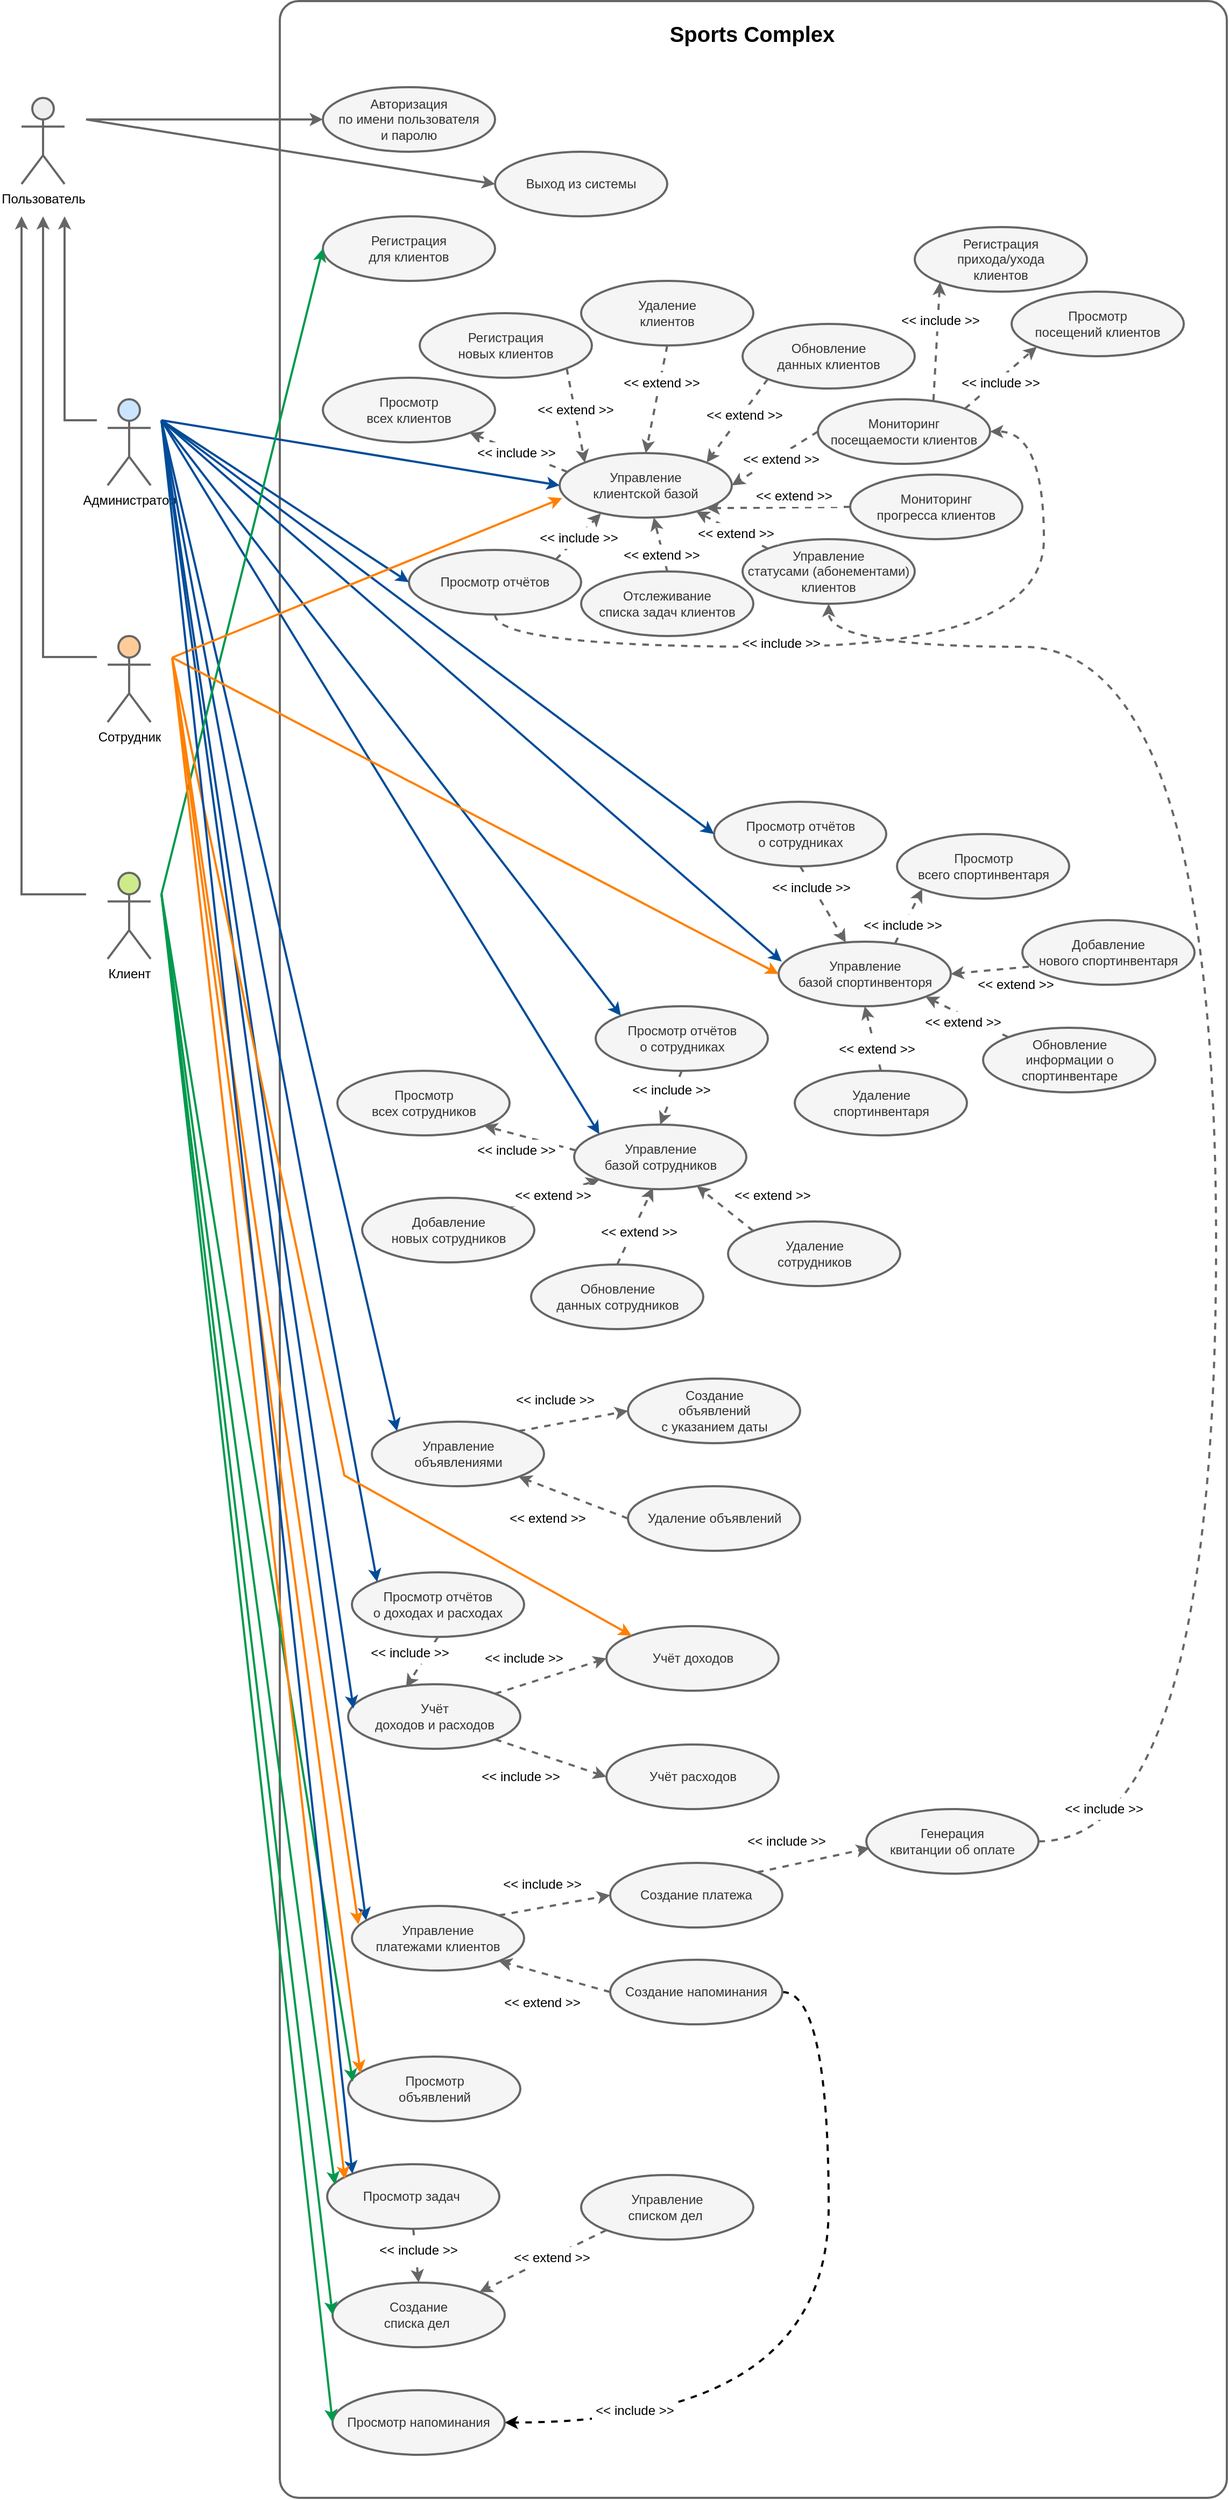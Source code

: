 <mxfile version="24.1.0" type="device">
  <diagram name="Диаграмма вариантов использования" id="TEBMmc_pfY91ro9v1LUS">
    <mxGraphModel dx="2625" dy="1793" grid="1" gridSize="10" guides="1" tooltips="1" connect="1" arrows="1" fold="1" page="1" pageScale="1" pageWidth="1169" pageHeight="827" math="0" shadow="0">
      <root>
        <mxCell id="0" />
        <mxCell id="1" parent="0" />
        <mxCell id="n7i-jbj4p8GVjkXDV4fk-179" value="" style="rounded=1;whiteSpace=wrap;html=1;fillColor=none;arcSize=2;movable=0;resizable=0;rotatable=0;deletable=0;editable=0;locked=1;connectable=0;strokeWidth=2;strokeColor=#666666;" parent="1" vertex="1">
          <mxGeometry x="280" y="40" width="880" height="2320" as="geometry" />
        </mxCell>
        <mxCell id="n7i-jbj4p8GVjkXDV4fk-167" style="rounded=0;orthogonalLoop=1;jettySize=auto;html=1;exitX=0.5;exitY=0;exitDx=0;exitDy=0;entryX=0.458;entryY=0.975;entryDx=0;entryDy=0;entryPerimeter=0;strokeWidth=2;strokeColor=#666666;dashed=1;" parent="1" source="n7i-jbj4p8GVjkXDV4fk-154" target="n7i-jbj4p8GVjkXDV4fk-144" edge="1">
          <mxGeometry relative="1" as="geometry" />
        </mxCell>
        <mxCell id="n7i-jbj4p8GVjkXDV4fk-158" value="&amp;lt;&amp;lt;&amp;nbsp;extend&amp;nbsp;&amp;gt;&amp;gt;" style="text;html=1;strokeColor=none;fillColor=default;align=center;verticalAlign=middle;whiteSpace=wrap;rounded=0;" parent="1" vertex="1">
          <mxGeometry x="573.5" y="1174" width="80" height="20" as="geometry" />
        </mxCell>
        <mxCell id="n7i-jbj4p8GVjkXDV4fk-12" value="Авторизация&lt;br&gt;по имени пользователя&lt;br&gt;и паролю" style="ellipse;whiteSpace=wrap;html=1;fillColor=#f5f5f5;fontColor=#333333;strokeColor=#666666;strokeWidth=2;" parent="1" vertex="1">
          <mxGeometry x="320" y="120" width="160" height="60" as="geometry" />
        </mxCell>
        <mxCell id="n7i-jbj4p8GVjkXDV4fk-34" style="rounded=0;orthogonalLoop=1;jettySize=auto;html=1;exitX=0.046;exitY=0.293;exitDx=0;exitDy=0;entryX=1;entryY=1;entryDx=0;entryDy=0;exitPerimeter=0;dashed=1;strokeWidth=2;strokeColor=#666666;" parent="1" source="n7i-jbj4p8GVjkXDV4fk-13" target="n7i-jbj4p8GVjkXDV4fk-28" edge="1">
          <mxGeometry relative="1" as="geometry" />
        </mxCell>
        <mxCell id="n7i-jbj4p8GVjkXDV4fk-13" value="Управление&lt;br/&gt;клиентской базой" style="ellipse;whiteSpace=wrap;html=1;fillColor=#f5f5f5;fontColor=#333333;strokeColor=#666666;strokeWidth=2;" parent="1" vertex="1">
          <mxGeometry x="540" y="460" width="160" height="60" as="geometry" />
        </mxCell>
        <mxCell id="n7i-jbj4p8GVjkXDV4fk-14" value="Выход из системы" style="ellipse;whiteSpace=wrap;html=1;fillColor=#f5f5f5;fontColor=#333333;strokeColor=#666666;strokeWidth=2;" parent="1" vertex="1">
          <mxGeometry x="480" y="180" width="160" height="60" as="geometry" />
        </mxCell>
        <mxCell id="n7i-jbj4p8GVjkXDV4fk-15" value="Регистрация&lt;br&gt;для клиентов" style="ellipse;whiteSpace=wrap;html=1;fillColor=#f5f5f5;fontColor=#333333;strokeColor=#666666;strokeWidth=2;" parent="1" vertex="1">
          <mxGeometry x="320" y="240" width="160" height="60" as="geometry" />
        </mxCell>
        <mxCell id="n7i-jbj4p8GVjkXDV4fk-18" style="rounded=0;orthogonalLoop=1;jettySize=auto;html=1;entryX=0;entryY=0.5;entryDx=0;entryDy=0;exitX=1;exitY=0.25;exitDx=0;exitDy=0;strokeWidth=2;strokeColor=#666666;" parent="1" source="n7i-jbj4p8GVjkXDV4fk-50" target="n7i-jbj4p8GVjkXDV4fk-12" edge="1">
          <mxGeometry relative="1" as="geometry">
            <mxPoint x="90" y="149.5" as="sourcePoint" />
          </mxGeometry>
        </mxCell>
        <mxCell id="n7i-jbj4p8GVjkXDV4fk-19" value="" style="endArrow=classic;html=1;rounded=0;entryX=0;entryY=0.5;entryDx=0;entryDy=0;exitX=1;exitY=0.25;exitDx=0;exitDy=0;strokeWidth=2;strokeColor=#666666;" parent="1" source="n7i-jbj4p8GVjkXDV4fk-50" target="n7i-jbj4p8GVjkXDV4fk-14" edge="1">
          <mxGeometry width="50" height="50" relative="1" as="geometry">
            <mxPoint x="90" y="149.5" as="sourcePoint" />
            <mxPoint x="380" y="280" as="targetPoint" />
          </mxGeometry>
        </mxCell>
        <mxCell id="n7i-jbj4p8GVjkXDV4fk-28" value="Просмотр&lt;br&gt;всех клиентов" style="ellipse;whiteSpace=wrap;html=1;fillColor=#f5f5f5;fontColor=#333333;strokeColor=#666666;strokeWidth=2;" parent="1" vertex="1">
          <mxGeometry x="320" y="390" width="160" height="60" as="geometry" />
        </mxCell>
        <mxCell id="n7i-jbj4p8GVjkXDV4fk-35" style="rounded=0;orthogonalLoop=1;jettySize=auto;html=1;exitX=1;exitY=1;exitDx=0;exitDy=0;entryX=0;entryY=0;entryDx=0;entryDy=0;dashed=1;strokeWidth=2;strokeColor=#666666;" parent="1" source="n7i-jbj4p8GVjkXDV4fk-29" target="n7i-jbj4p8GVjkXDV4fk-13" edge="1">
          <mxGeometry relative="1" as="geometry" />
        </mxCell>
        <mxCell id="n7i-jbj4p8GVjkXDV4fk-29" value="Регистрация&lt;br&gt;новых клиентов" style="ellipse;whiteSpace=wrap;html=1;fillColor=#f5f5f5;fontColor=#333333;strokeColor=#666666;strokeWidth=2;" parent="1" vertex="1">
          <mxGeometry x="410" y="330" width="160" height="60" as="geometry" />
        </mxCell>
        <mxCell id="n7i-jbj4p8GVjkXDV4fk-36" style="rounded=0;orthogonalLoop=1;jettySize=auto;html=1;exitX=0.5;exitY=1;exitDx=0;exitDy=0;entryX=0.5;entryY=0;entryDx=0;entryDy=0;dashed=1;strokeWidth=2;strokeColor=#666666;" parent="1" source="n7i-jbj4p8GVjkXDV4fk-31" target="n7i-jbj4p8GVjkXDV4fk-13" edge="1">
          <mxGeometry relative="1" as="geometry" />
        </mxCell>
        <mxCell id="n7i-jbj4p8GVjkXDV4fk-31" value="Удаление&lt;br&gt;клиентов" style="ellipse;whiteSpace=wrap;html=1;fillColor=#f5f5f5;fontColor=#333333;strokeColor=#666666;strokeWidth=2;" parent="1" vertex="1">
          <mxGeometry x="560" y="300" width="160" height="60" as="geometry" />
        </mxCell>
        <mxCell id="n7i-jbj4p8GVjkXDV4fk-37" style="rounded=0;orthogonalLoop=1;jettySize=auto;html=1;exitX=0;exitY=1;exitDx=0;exitDy=0;entryX=1;entryY=0;entryDx=0;entryDy=0;dashed=1;strokeWidth=2;strokeColor=#666666;" parent="1" source="n7i-jbj4p8GVjkXDV4fk-32" target="n7i-jbj4p8GVjkXDV4fk-13" edge="1">
          <mxGeometry relative="1" as="geometry" />
        </mxCell>
        <mxCell id="n7i-jbj4p8GVjkXDV4fk-32" value="Обновление&lt;br&gt;данных клиентов" style="ellipse;whiteSpace=wrap;html=1;fillColor=#f5f5f5;fontColor=#333333;strokeColor=#666666;strokeWidth=2;" parent="1" vertex="1">
          <mxGeometry x="710" y="340" width="160" height="60" as="geometry" />
        </mxCell>
        <mxCell id="n7i-jbj4p8GVjkXDV4fk-44" style="rounded=0;orthogonalLoop=1;jettySize=auto;html=1;exitX=0;exitY=0.5;exitDx=0;exitDy=0;entryX=1;entryY=0.5;entryDx=0;entryDy=0;dashed=1;strokeWidth=2;strokeColor=#666666;" parent="1" source="n7i-jbj4p8GVjkXDV4fk-33" target="n7i-jbj4p8GVjkXDV4fk-13" edge="1">
          <mxGeometry relative="1" as="geometry" />
        </mxCell>
        <mxCell id="n7i-jbj4p8GVjkXDV4fk-115" style="rounded=0;orthogonalLoop=1;jettySize=auto;html=1;exitX=0.671;exitY=0.018;exitDx=0;exitDy=0;entryX=0;entryY=1;entryDx=0;entryDy=0;exitPerimeter=0;dashed=1;strokeWidth=2;strokeColor=#666666;" parent="1" source="n7i-jbj4p8GVjkXDV4fk-33" target="n7i-jbj4p8GVjkXDV4fk-113" edge="1">
          <mxGeometry relative="1" as="geometry" />
        </mxCell>
        <mxCell id="n7i-jbj4p8GVjkXDV4fk-116" style="rounded=0;orthogonalLoop=1;jettySize=auto;html=1;exitX=1;exitY=0;exitDx=0;exitDy=0;entryX=0;entryY=1;entryDx=0;entryDy=0;dashed=1;strokeWidth=2;strokeColor=#666666;" parent="1" source="n7i-jbj4p8GVjkXDV4fk-33" target="n7i-jbj4p8GVjkXDV4fk-114" edge="1">
          <mxGeometry relative="1" as="geometry" />
        </mxCell>
        <mxCell id="n7i-jbj4p8GVjkXDV4fk-33" value="Мониторинг&lt;br/&gt;посещаемости клиентов" style="ellipse;whiteSpace=wrap;html=1;fillColor=#f5f5f5;fontColor=#333333;strokeColor=#666666;strokeWidth=2;" parent="1" vertex="1">
          <mxGeometry x="780" y="410" width="160" height="60" as="geometry" />
        </mxCell>
        <mxCell id="n7i-jbj4p8GVjkXDV4fk-45" style="rounded=0;orthogonalLoop=1;jettySize=auto;html=1;exitX=0;exitY=0.5;exitDx=0;exitDy=0;entryX=1;entryY=1;entryDx=0;entryDy=0;dashed=1;strokeWidth=2;strokeColor=#666666;" parent="1" source="n7i-jbj4p8GVjkXDV4fk-40" target="n7i-jbj4p8GVjkXDV4fk-13" edge="1">
          <mxGeometry relative="1" as="geometry" />
        </mxCell>
        <mxCell id="n7i-jbj4p8GVjkXDV4fk-40" value="Мониторинг&lt;br/&gt;прогресса клиентов" style="ellipse;whiteSpace=wrap;html=1;fillColor=#f5f5f5;fontColor=#333333;strokeColor=#666666;strokeWidth=2;" parent="1" vertex="1">
          <mxGeometry x="810" y="480" width="160" height="60" as="geometry" />
        </mxCell>
        <mxCell id="n7i-jbj4p8GVjkXDV4fk-46" style="rounded=0;orthogonalLoop=1;jettySize=auto;html=1;exitX=0;exitY=0;exitDx=0;exitDy=0;dashed=1;strokeWidth=2;strokeColor=#666666;" parent="1" source="n7i-jbj4p8GVjkXDV4fk-41" target="n7i-jbj4p8GVjkXDV4fk-13" edge="1">
          <mxGeometry relative="1" as="geometry" />
        </mxCell>
        <mxCell id="n7i-jbj4p8GVjkXDV4fk-41" value="Управление&lt;br/&gt;статусами (абонементами) клиентов" style="ellipse;whiteSpace=wrap;html=1;fillColor=#f5f5f5;fontColor=#333333;strokeColor=#666666;strokeWidth=2;" parent="1" vertex="1">
          <mxGeometry x="710" y="540" width="160" height="60" as="geometry" />
        </mxCell>
        <mxCell id="n7i-jbj4p8GVjkXDV4fk-47" style="rounded=0;orthogonalLoop=1;jettySize=auto;html=1;exitX=0.5;exitY=0;exitDx=0;exitDy=0;dashed=1;strokeWidth=2;strokeColor=#666666;" parent="1" source="n7i-jbj4p8GVjkXDV4fk-42" target="n7i-jbj4p8GVjkXDV4fk-13" edge="1">
          <mxGeometry relative="1" as="geometry" />
        </mxCell>
        <mxCell id="n7i-jbj4p8GVjkXDV4fk-42" value="Отслеживание&lt;br/&gt;списка задач клиентов" style="ellipse;whiteSpace=wrap;html=1;fillColor=#f5f5f5;fontColor=#333333;strokeColor=#666666;strokeWidth=2;" parent="1" vertex="1">
          <mxGeometry x="560" y="570" width="160" height="60" as="geometry" />
        </mxCell>
        <mxCell id="n7i-jbj4p8GVjkXDV4fk-48" style="rounded=0;orthogonalLoop=1;jettySize=auto;html=1;exitX=1;exitY=0;exitDx=0;exitDy=0;entryX=0.24;entryY=0.936;entryDx=0;entryDy=0;entryPerimeter=0;dashed=1;strokeWidth=2;strokeColor=#666666;" parent="1" source="n7i-jbj4p8GVjkXDV4fk-43" target="n7i-jbj4p8GVjkXDV4fk-13" edge="1">
          <mxGeometry relative="1" as="geometry" />
        </mxCell>
        <mxCell id="n7i-jbj4p8GVjkXDV4fk-110" style="edgeStyle=orthogonalEdgeStyle;rounded=0;orthogonalLoop=1;jettySize=auto;html=1;exitX=0.5;exitY=1;exitDx=0;exitDy=0;curved=1;entryX=1;entryY=0.5;entryDx=0;entryDy=0;dashed=1;strokeWidth=2;strokeColor=#666666;" parent="1" source="n7i-jbj4p8GVjkXDV4fk-43" target="n7i-jbj4p8GVjkXDV4fk-33" edge="1">
          <mxGeometry relative="1" as="geometry">
            <mxPoint x="950" y="430" as="targetPoint" />
            <Array as="points">
              <mxPoint x="480" y="640" />
              <mxPoint x="990" y="640" />
              <mxPoint x="990" y="440" />
            </Array>
          </mxGeometry>
        </mxCell>
        <mxCell id="n7i-jbj4p8GVjkXDV4fk-43" value="Просмотр отчётов" style="ellipse;whiteSpace=wrap;html=1;fillColor=#f5f5f5;fontColor=#333333;strokeColor=#666666;strokeWidth=2;" parent="1" vertex="1">
          <mxGeometry x="400" y="550" width="160" height="60" as="geometry" />
        </mxCell>
        <mxCell id="n7i-jbj4p8GVjkXDV4fk-58" value="" style="group;strokeColor=none;" parent="1" vertex="1" connectable="0">
          <mxGeometry x="100" y="620" width="80" height="120" as="geometry" />
        </mxCell>
        <mxCell id="n7i-jbj4p8GVjkXDV4fk-59" value="" style="rounded=0;whiteSpace=wrap;html=1;fillColor=none;strokeColor=none;" parent="n7i-jbj4p8GVjkXDV4fk-58" vertex="1">
          <mxGeometry width="80" height="120" as="geometry" />
        </mxCell>
        <mxCell id="n7i-jbj4p8GVjkXDV4fk-60" value="" style="group;strokeColor=none;" parent="n7i-jbj4p8GVjkXDV4fk-58" vertex="1" connectable="0">
          <mxGeometry x="10" y="7" width="60" height="90" as="geometry" />
        </mxCell>
        <mxCell id="n7i-jbj4p8GVjkXDV4fk-61" value="" style="rounded=0;whiteSpace=wrap;html=1;fillColor=none;strokeColor=none;" parent="n7i-jbj4p8GVjkXDV4fk-60" vertex="1">
          <mxGeometry width="60" height="90" as="geometry" />
        </mxCell>
        <mxCell id="n7i-jbj4p8GVjkXDV4fk-62" value="Сотрудник" style="shape=umlActor;verticalLabelPosition=bottom;verticalAlign=top;html=1;outlineConnect=0;strokeColor=#666666;fillColor=#ffcc99;strokeWidth=2;" parent="n7i-jbj4p8GVjkXDV4fk-60" vertex="1">
          <mxGeometry x="10" y="3" width="40" height="80" as="geometry" />
        </mxCell>
        <mxCell id="n7i-jbj4p8GVjkXDV4fk-64" style="edgeStyle=elbowEdgeStyle;rounded=0;orthogonalLoop=1;jettySize=auto;html=1;entryX=0.75;entryY=1;entryDx=0;entryDy=0;exitX=0;exitY=0.25;exitDx=0;exitDy=0;strokeColor=#666666;strokeWidth=2;" parent="1" source="n7i-jbj4p8GVjkXDV4fk-90" target="n7i-jbj4p8GVjkXDV4fk-50" edge="1">
          <mxGeometry relative="1" as="geometry">
            <mxPoint x="110" y="490" as="sourcePoint" />
            <Array as="points">
              <mxPoint x="80" y="410" />
            </Array>
          </mxGeometry>
        </mxCell>
        <mxCell id="n7i-jbj4p8GVjkXDV4fk-68" style="edgeStyle=orthogonalEdgeStyle;rounded=0;orthogonalLoop=1;jettySize=auto;html=1;exitX=0;exitY=0.25;exitDx=0;exitDy=0;entryX=0.5;entryY=1;entryDx=0;entryDy=0;strokeColor=#666666;strokeWidth=2;" parent="1" source="n7i-jbj4p8GVjkXDV4fk-61" target="n7i-jbj4p8GVjkXDV4fk-50" edge="1">
          <mxGeometry relative="1" as="geometry" />
        </mxCell>
        <mxCell id="n7i-jbj4p8GVjkXDV4fk-78" value="" style="group;strokeColor=none;" parent="1" vertex="1" connectable="0">
          <mxGeometry x="100" y="840" width="80" height="120" as="geometry" />
        </mxCell>
        <mxCell id="n7i-jbj4p8GVjkXDV4fk-79" value="" style="rounded=0;whiteSpace=wrap;html=1;fillColor=none;strokeColor=none;" parent="n7i-jbj4p8GVjkXDV4fk-78" vertex="1">
          <mxGeometry width="80" height="120" as="geometry" />
        </mxCell>
        <mxCell id="n7i-jbj4p8GVjkXDV4fk-80" value="" style="group;strokeColor=none;" parent="n7i-jbj4p8GVjkXDV4fk-78" vertex="1" connectable="0">
          <mxGeometry x="10" y="7" width="60" height="90" as="geometry" />
        </mxCell>
        <mxCell id="n7i-jbj4p8GVjkXDV4fk-81" value="" style="rounded=0;whiteSpace=wrap;html=1;fillColor=none;strokeColor=none;" parent="n7i-jbj4p8GVjkXDV4fk-80" vertex="1">
          <mxGeometry width="60" height="90" as="geometry" />
        </mxCell>
        <mxCell id="n7i-jbj4p8GVjkXDV4fk-82" value="Клиент" style="shape=umlActor;verticalLabelPosition=bottom;verticalAlign=top;html=1;outlineConnect=0;strokeColor=#666666;strokeWidth=2;fillColor=#cdeb8b;" parent="n7i-jbj4p8GVjkXDV4fk-80" vertex="1">
          <mxGeometry x="10" y="3" width="40" height="80" as="geometry" />
        </mxCell>
        <mxCell id="n7i-jbj4p8GVjkXDV4fk-83" style="edgeStyle=orthogonalEdgeStyle;rounded=0;orthogonalLoop=1;jettySize=auto;html=1;exitX=0;exitY=0.25;exitDx=0;exitDy=0;entryX=0.25;entryY=1;entryDx=0;entryDy=0;strokeColor=#666666;strokeWidth=2;" parent="1" source="n7i-jbj4p8GVjkXDV4fk-79" target="n7i-jbj4p8GVjkXDV4fk-50" edge="1">
          <mxGeometry relative="1" as="geometry" />
        </mxCell>
        <mxCell id="n7i-jbj4p8GVjkXDV4fk-94" value="" style="group;strokeColor=none;" parent="1" vertex="1" connectable="0">
          <mxGeometry x="20" y="120" width="80" height="120" as="geometry" />
        </mxCell>
        <mxCell id="n7i-jbj4p8GVjkXDV4fk-69" value="" style="group;strokeColor=none;container=0;" parent="n7i-jbj4p8GVjkXDV4fk-94" vertex="1" connectable="0">
          <mxGeometry width="80" height="120" as="geometry" />
        </mxCell>
        <mxCell id="n7i-jbj4p8GVjkXDV4fk-50" value="" style="rounded=0;whiteSpace=wrap;html=1;fillColor=none;strokeColor=none;container=0;" parent="n7i-jbj4p8GVjkXDV4fk-94" vertex="1">
          <mxGeometry width="80" height="120" as="geometry" />
        </mxCell>
        <mxCell id="n7i-jbj4p8GVjkXDV4fk-22" value="" style="group;strokeColor=none;container=0;" parent="n7i-jbj4p8GVjkXDV4fk-94" vertex="1" connectable="0">
          <mxGeometry x="10" y="7" width="60" height="90" as="geometry" />
        </mxCell>
        <mxCell id="n7i-jbj4p8GVjkXDV4fk-16" value="Пользователь" style="shape=umlActor;verticalLabelPosition=bottom;verticalAlign=top;html=1;outlineConnect=0;strokeColor=#666666;container=0;fillColor=#eeeeee;strokeWidth=2;" parent="n7i-jbj4p8GVjkXDV4fk-94" vertex="1">
          <mxGeometry x="20" y="10" width="40" height="80" as="geometry" />
        </mxCell>
        <mxCell id="n7i-jbj4p8GVjkXDV4fk-95" style="rounded=0;orthogonalLoop=1;jettySize=auto;html=1;entryX=0;entryY=0.5;entryDx=0;entryDy=0;exitX=1;exitY=0.25;exitDx=0;exitDy=0;strokeWidth=2;strokeColor=#004C99;" parent="1" source="n7i-jbj4p8GVjkXDV4fk-90" target="n7i-jbj4p8GVjkXDV4fk-13" edge="1">
          <mxGeometry relative="1" as="geometry">
            <mxPoint x="180" y="430" as="sourcePoint" />
            <mxPoint x="588" y="526" as="targetPoint" />
          </mxGeometry>
        </mxCell>
        <mxCell id="n7i-jbj4p8GVjkXDV4fk-96" value="" style="group;strokeColor=none;" parent="1" vertex="1" connectable="0">
          <mxGeometry x="100" y="400" width="80" height="120" as="geometry" />
        </mxCell>
        <mxCell id="n7i-jbj4p8GVjkXDV4fk-87" value="" style="group;strokeColor=none;container=0;" parent="n7i-jbj4p8GVjkXDV4fk-96" vertex="1" connectable="0">
          <mxGeometry width="80" height="120" as="geometry" />
        </mxCell>
        <mxCell id="n7i-jbj4p8GVjkXDV4fk-89" value="" style="group;strokeColor=none;" parent="n7i-jbj4p8GVjkXDV4fk-96" vertex="1" connectable="0">
          <mxGeometry x="10" y="7" width="60" height="90" as="geometry" />
        </mxCell>
        <mxCell id="n7i-jbj4p8GVjkXDV4fk-90" value="" style="rounded=0;whiteSpace=wrap;html=1;fillColor=none;strokeColor=none;" parent="n7i-jbj4p8GVjkXDV4fk-89" vertex="1">
          <mxGeometry width="60" height="90" as="geometry" />
        </mxCell>
        <mxCell id="n7i-jbj4p8GVjkXDV4fk-91" value="Администратор" style="shape=umlActor;verticalLabelPosition=bottom;verticalAlign=top;html=1;outlineConnect=0;strokeColor=#666666;strokeWidth=2;fillColor=#cce5ff;" parent="n7i-jbj4p8GVjkXDV4fk-89" vertex="1">
          <mxGeometry x="10" y="3" width="40" height="80" as="geometry" />
        </mxCell>
        <mxCell id="n7i-jbj4p8GVjkXDV4fk-100" value="&amp;lt;&amp;lt; include &amp;gt;&amp;gt;" style="text;html=1;strokeColor=none;fillColor=default;align=center;verticalAlign=middle;whiteSpace=wrap;rounded=0;" parent="1" vertex="1">
          <mxGeometry x="460" y="450" width="80" height="20" as="geometry" />
        </mxCell>
        <mxCell id="n7i-jbj4p8GVjkXDV4fk-102" value="&amp;lt;&amp;lt; include &amp;gt;&amp;gt;" style="text;html=1;strokeColor=none;fillColor=default;align=center;verticalAlign=middle;whiteSpace=wrap;rounded=0;" parent="1" vertex="1">
          <mxGeometry x="518" y="529" width="80" height="20" as="geometry" />
        </mxCell>
        <mxCell id="n7i-jbj4p8GVjkXDV4fk-103" value="&amp;lt;&amp;lt;&amp;nbsp;extend&amp;nbsp;&amp;gt;&amp;gt;" style="text;html=1;strokeColor=none;fillColor=default;align=center;verticalAlign=middle;whiteSpace=wrap;rounded=0;" parent="1" vertex="1">
          <mxGeometry x="515" y="410" width="80" height="20" as="geometry" />
        </mxCell>
        <mxCell id="n7i-jbj4p8GVjkXDV4fk-104" value="&amp;lt;&amp;lt;&amp;nbsp;extend&amp;nbsp;&amp;gt;&amp;gt;" style="text;html=1;strokeColor=none;fillColor=default;align=center;verticalAlign=middle;whiteSpace=wrap;rounded=0;" parent="1" vertex="1">
          <mxGeometry x="595" y="385" width="80" height="20" as="geometry" />
        </mxCell>
        <mxCell id="n7i-jbj4p8GVjkXDV4fk-105" value="&amp;lt;&amp;lt;&amp;nbsp;extend&amp;nbsp;&amp;gt;&amp;gt;" style="text;html=1;strokeColor=none;fillColor=default;align=center;verticalAlign=middle;whiteSpace=wrap;rounded=0;" parent="1" vertex="1">
          <mxGeometry x="672" y="415" width="80" height="20" as="geometry" />
        </mxCell>
        <mxCell id="n7i-jbj4p8GVjkXDV4fk-106" value="&amp;lt;&amp;lt;&amp;nbsp;extend&amp;nbsp;&amp;gt;&amp;gt;" style="text;html=1;strokeColor=none;fillColor=default;align=center;verticalAlign=middle;whiteSpace=wrap;rounded=0;" parent="1" vertex="1">
          <mxGeometry x="706" y="456" width="80" height="20" as="geometry" />
        </mxCell>
        <mxCell id="n7i-jbj4p8GVjkXDV4fk-107" value="&amp;lt;&amp;lt;&amp;nbsp;extend&amp;nbsp;&amp;gt;&amp;gt;" style="text;html=1;strokeColor=none;fillColor=default;align=center;verticalAlign=middle;whiteSpace=wrap;rounded=0;" parent="1" vertex="1">
          <mxGeometry x="718" y="490" width="80" height="20" as="geometry" />
        </mxCell>
        <mxCell id="n7i-jbj4p8GVjkXDV4fk-108" value="&amp;lt;&amp;lt;&amp;nbsp;extend&amp;nbsp;&amp;gt;&amp;gt;" style="text;html=1;strokeColor=none;fillColor=default;align=center;verticalAlign=middle;whiteSpace=wrap;rounded=0;" parent="1" vertex="1">
          <mxGeometry x="664" y="525" width="80" height="20" as="geometry" />
        </mxCell>
        <mxCell id="n7i-jbj4p8GVjkXDV4fk-109" value="&amp;lt;&amp;lt;&amp;nbsp;extend&amp;nbsp;&amp;gt;&amp;gt;" style="text;html=1;strokeColor=none;fillColor=default;align=center;verticalAlign=middle;whiteSpace=wrap;rounded=0;" parent="1" vertex="1">
          <mxGeometry x="595" y="545" width="80" height="20" as="geometry" />
        </mxCell>
        <mxCell id="n7i-jbj4p8GVjkXDV4fk-111" value="&amp;lt;&amp;lt; include &amp;gt;&amp;gt;" style="text;html=1;strokeColor=none;fillColor=default;align=center;verticalAlign=middle;whiteSpace=wrap;rounded=0;" parent="1" vertex="1">
          <mxGeometry x="706" y="627" width="80" height="20" as="geometry" />
        </mxCell>
        <mxCell id="n7i-jbj4p8GVjkXDV4fk-113" value="Регистрация&lt;br&gt;прихода/ухода&lt;br&gt;клиентов" style="ellipse;whiteSpace=wrap;html=1;fillColor=#f5f5f5;fontColor=#333333;strokeColor=#666666;strokeWidth=2;" parent="1" vertex="1">
          <mxGeometry x="870" y="250" width="160" height="60" as="geometry" />
        </mxCell>
        <mxCell id="n7i-jbj4p8GVjkXDV4fk-114" value="Просмотр&lt;br&gt;посещений клиентов" style="ellipse;whiteSpace=wrap;html=1;fillColor=#f5f5f5;fontColor=#333333;strokeColor=#666666;strokeWidth=2;" parent="1" vertex="1">
          <mxGeometry x="960" y="310" width="160" height="60" as="geometry" />
        </mxCell>
        <mxCell id="n7i-jbj4p8GVjkXDV4fk-117" value="&amp;lt;&amp;lt; include &amp;gt;&amp;gt;" style="text;html=1;strokeColor=none;fillColor=default;align=center;verticalAlign=middle;whiteSpace=wrap;rounded=0;" parent="1" vertex="1">
          <mxGeometry x="854" y="327" width="80" height="20" as="geometry" />
        </mxCell>
        <mxCell id="n7i-jbj4p8GVjkXDV4fk-118" value="&amp;lt;&amp;lt; include &amp;gt;&amp;gt;" style="text;html=1;strokeColor=none;fillColor=default;align=center;verticalAlign=middle;whiteSpace=wrap;rounded=0;" parent="1" vertex="1">
          <mxGeometry x="910" y="385" width="80" height="20" as="geometry" />
        </mxCell>
        <mxCell id="n7i-jbj4p8GVjkXDV4fk-119" value="Управление&lt;br&gt;базой спортинвенторя" style="ellipse;whiteSpace=wrap;html=1;fillColor=#f5f5f5;fontColor=#333333;strokeColor=#666666;strokeWidth=2;" parent="1" vertex="1">
          <mxGeometry x="743.5" y="914" width="160" height="60" as="geometry" />
        </mxCell>
        <mxCell id="n7i-jbj4p8GVjkXDV4fk-139" style="rounded=0;orthogonalLoop=1;jettySize=auto;html=1;exitX=0.5;exitY=1;exitDx=0;exitDy=0;dashed=1;strokeWidth=2;strokeColor=#666666;" parent="1" source="n7i-jbj4p8GVjkXDV4fk-121" target="n7i-jbj4p8GVjkXDV4fk-119" edge="1">
          <mxGeometry relative="1" as="geometry" />
        </mxCell>
        <mxCell id="n7i-jbj4p8GVjkXDV4fk-121" value="Просмотр отчётов&lt;br&gt;о сотрудниках" style="ellipse;whiteSpace=wrap;html=1;fillColor=#f5f5f5;fontColor=#333333;strokeColor=#666666;strokeWidth=2;" parent="1" vertex="1">
          <mxGeometry x="683.5" y="784" width="160" height="60" as="geometry" />
        </mxCell>
        <mxCell id="n7i-jbj4p8GVjkXDV4fk-133" style="rounded=0;orthogonalLoop=1;jettySize=auto;html=1;entryX=0;entryY=1;entryDx=0;entryDy=0;exitX=0.676;exitY=0.029;exitDx=0;exitDy=0;exitPerimeter=0;dashed=1;strokeWidth=2;strokeColor=#666666;" parent="1" source="n7i-jbj4p8GVjkXDV4fk-119" target="n7i-jbj4p8GVjkXDV4fk-122" edge="1">
          <mxGeometry relative="1" as="geometry">
            <mxPoint x="903.5" y="894" as="sourcePoint" />
          </mxGeometry>
        </mxCell>
        <mxCell id="n7i-jbj4p8GVjkXDV4fk-122" value="Просмотр&lt;br&gt;всего спортинвентаря" style="ellipse;whiteSpace=wrap;html=1;fillColor=#f5f5f5;fontColor=#333333;strokeColor=#666666;strokeWidth=2;" parent="1" vertex="1">
          <mxGeometry x="853.5" y="814" width="160" height="60" as="geometry" />
        </mxCell>
        <mxCell id="n7i-jbj4p8GVjkXDV4fk-134" style="rounded=0;orthogonalLoop=1;jettySize=auto;html=1;exitX=0.038;exitY=0.72;exitDx=0;exitDy=0;entryX=1;entryY=0.5;entryDx=0;entryDy=0;exitPerimeter=0;strokeWidth=2;strokeColor=#666666;dashed=1;" parent="1" source="n7i-jbj4p8GVjkXDV4fk-123" target="n7i-jbj4p8GVjkXDV4fk-119" edge="1">
          <mxGeometry relative="1" as="geometry" />
        </mxCell>
        <mxCell id="n7i-jbj4p8GVjkXDV4fk-123" value="Добавление&lt;br&gt;нового спортинвентаря" style="ellipse;whiteSpace=wrap;html=1;fillColor=#f5f5f5;fontColor=#333333;strokeColor=#666666;strokeWidth=2;" parent="1" vertex="1">
          <mxGeometry x="970" y="894" width="160" height="60" as="geometry" />
        </mxCell>
        <mxCell id="n7i-jbj4p8GVjkXDV4fk-136" style="rounded=0;orthogonalLoop=1;jettySize=auto;html=1;exitX=0.5;exitY=0;exitDx=0;exitDy=0;entryX=0.5;entryY=1;entryDx=0;entryDy=0;dashed=1;strokeWidth=2;strokeColor=#666666;" parent="1" source="n7i-jbj4p8GVjkXDV4fk-124" target="n7i-jbj4p8GVjkXDV4fk-119" edge="1">
          <mxGeometry relative="1" as="geometry" />
        </mxCell>
        <mxCell id="n7i-jbj4p8GVjkXDV4fk-124" value="Удаление&lt;br&gt;спортинвентаря" style="ellipse;whiteSpace=wrap;html=1;fillColor=#f5f5f5;fontColor=#333333;strokeColor=#666666;strokeWidth=2;" parent="1" vertex="1">
          <mxGeometry x="758.5" y="1034" width="160" height="60" as="geometry" />
        </mxCell>
        <mxCell id="n7i-jbj4p8GVjkXDV4fk-135" style="rounded=0;orthogonalLoop=1;jettySize=auto;html=1;exitX=0;exitY=0;exitDx=0;exitDy=0;entryX=1;entryY=1;entryDx=0;entryDy=0;dashed=1;strokeWidth=2;strokeColor=#666666;" parent="1" source="n7i-jbj4p8GVjkXDV4fk-125" target="n7i-jbj4p8GVjkXDV4fk-119" edge="1">
          <mxGeometry relative="1" as="geometry" />
        </mxCell>
        <mxCell id="n7i-jbj4p8GVjkXDV4fk-125" value="Обновление&lt;br style=&quot;border-color: var(--border-color);&quot;&gt;информации о спортинвентаре" style="ellipse;whiteSpace=wrap;html=1;fillColor=#f5f5f5;fontColor=#333333;strokeColor=#666666;strokeWidth=2;" parent="1" vertex="1">
          <mxGeometry x="933.5" y="994" width="160" height="60" as="geometry" />
        </mxCell>
        <mxCell id="n7i-jbj4p8GVjkXDV4fk-126" style="rounded=0;orthogonalLoop=1;jettySize=auto;html=1;exitX=1;exitY=0.25;exitDx=0;exitDy=0;entryX=0;entryY=0.5;entryDx=0;entryDy=0;strokeWidth=2;strokeColor=#004C99;" parent="1" source="n7i-jbj4p8GVjkXDV4fk-90" target="n7i-jbj4p8GVjkXDV4fk-43" edge="1">
          <mxGeometry relative="1" as="geometry" />
        </mxCell>
        <mxCell id="n7i-jbj4p8GVjkXDV4fk-128" style="rounded=0;orthogonalLoop=1;jettySize=auto;html=1;exitX=1;exitY=0.25;exitDx=0;exitDy=0;entryX=0.018;entryY=0.309;entryDx=0;entryDy=0;strokeWidth=2;strokeColor=#004C99;entryPerimeter=0;" parent="1" source="n7i-jbj4p8GVjkXDV4fk-90" target="n7i-jbj4p8GVjkXDV4fk-119" edge="1">
          <mxGeometry relative="1" as="geometry" />
        </mxCell>
        <mxCell id="n7i-jbj4p8GVjkXDV4fk-131" style="rounded=0;orthogonalLoop=1;jettySize=auto;html=1;exitX=1;exitY=0.25;exitDx=0;exitDy=0;entryX=0;entryY=0.5;entryDx=0;entryDy=0;strokeWidth=2;strokeColor=#004C99;" parent="1" source="n7i-jbj4p8GVjkXDV4fk-90" target="n7i-jbj4p8GVjkXDV4fk-121" edge="1">
          <mxGeometry relative="1" as="geometry">
            <mxPoint x="480" y="750" as="targetPoint" />
          </mxGeometry>
        </mxCell>
        <mxCell id="n7i-jbj4p8GVjkXDV4fk-138" value="&amp;lt;&amp;lt; include &amp;gt;&amp;gt;" style="text;html=1;strokeColor=none;fillColor=default;align=center;verticalAlign=middle;whiteSpace=wrap;rounded=0;" parent="1" vertex="1">
          <mxGeometry x="733.5" y="854" width="80" height="20" as="geometry" />
        </mxCell>
        <mxCell id="n7i-jbj4p8GVjkXDV4fk-140" value="&amp;lt;&amp;lt; include &amp;gt;&amp;gt;" style="text;html=1;strokeColor=none;fillColor=default;align=center;verticalAlign=middle;whiteSpace=wrap;rounded=0;" parent="1" vertex="1">
          <mxGeometry x="818.5" y="889" width="80" height="20" as="geometry" />
        </mxCell>
        <mxCell id="n7i-jbj4p8GVjkXDV4fk-141" value="&amp;lt;&amp;lt;&amp;nbsp;extend&amp;nbsp;&amp;gt;&amp;gt;" style="text;html=1;strokeColor=none;fillColor=none;align=center;verticalAlign=middle;whiteSpace=wrap;rounded=0;dashed=1;strokeWidth=2;" parent="1" vertex="1">
          <mxGeometry x="923.5" y="944" width="80" height="20" as="geometry" />
        </mxCell>
        <mxCell id="n7i-jbj4p8GVjkXDV4fk-142" value="&amp;lt;&amp;lt;&amp;nbsp;extend&amp;nbsp;&amp;gt;&amp;gt;" style="text;html=1;strokeColor=none;fillColor=default;align=center;verticalAlign=middle;whiteSpace=wrap;rounded=0;" parent="1" vertex="1">
          <mxGeometry x="874.5" y="979" width="80" height="20" as="geometry" />
        </mxCell>
        <mxCell id="n7i-jbj4p8GVjkXDV4fk-143" value="&amp;lt;&amp;lt;&amp;nbsp;extend&amp;nbsp;&amp;gt;&amp;gt;" style="text;html=1;strokeColor=none;fillColor=default;align=center;verticalAlign=middle;whiteSpace=wrap;rounded=0;" parent="1" vertex="1">
          <mxGeometry x="794.5" y="1004" width="80" height="20" as="geometry" />
        </mxCell>
        <mxCell id="n7i-jbj4p8GVjkXDV4fk-165" style="rounded=0;orthogonalLoop=1;jettySize=auto;html=1;exitX=0.01;exitY=0.399;exitDx=0;exitDy=0;entryX=1;entryY=1;entryDx=0;entryDy=0;strokeWidth=2;strokeColor=#666666;dashed=1;exitPerimeter=0;" parent="1" source="n7i-jbj4p8GVjkXDV4fk-144" target="n7i-jbj4p8GVjkXDV4fk-148" edge="1">
          <mxGeometry relative="1" as="geometry" />
        </mxCell>
        <mxCell id="n7i-jbj4p8GVjkXDV4fk-144" value="Управление&lt;br/&gt;базой сотрудников" style="ellipse;whiteSpace=wrap;html=1;fillColor=#f5f5f5;fontColor=#333333;strokeColor=#666666;strokeWidth=2;" parent="1" vertex="1">
          <mxGeometry x="553.5" y="1084" width="160" height="60" as="geometry" />
        </mxCell>
        <mxCell id="n7i-jbj4p8GVjkXDV4fk-164" style="rounded=0;orthogonalLoop=1;jettySize=auto;html=1;exitX=0.5;exitY=1;exitDx=0;exitDy=0;entryX=0.5;entryY=0;entryDx=0;entryDy=0;strokeWidth=2;strokeColor=#666666;dashed=1;" parent="1" source="n7i-jbj4p8GVjkXDV4fk-146" target="n7i-jbj4p8GVjkXDV4fk-144" edge="1">
          <mxGeometry relative="1" as="geometry" />
        </mxCell>
        <mxCell id="n7i-jbj4p8GVjkXDV4fk-146" value="Просмотр отчётов&lt;br&gt;о сотрудниках" style="ellipse;whiteSpace=wrap;html=1;fillColor=#f5f5f5;fontColor=#333333;strokeColor=#666666;strokeWidth=2;" parent="1" vertex="1">
          <mxGeometry x="573.5" y="974" width="160" height="60" as="geometry" />
        </mxCell>
        <mxCell id="n7i-jbj4p8GVjkXDV4fk-148" value="Просмотр&lt;br&gt;всех сотрудников" style="ellipse;whiteSpace=wrap;html=1;fillColor=#f5f5f5;fontColor=#333333;strokeColor=#666666;strokeWidth=2;" parent="1" vertex="1">
          <mxGeometry x="333.5" y="1034" width="160" height="60" as="geometry" />
        </mxCell>
        <mxCell id="n7i-jbj4p8GVjkXDV4fk-166" style="rounded=0;orthogonalLoop=1;jettySize=auto;html=1;exitX=1;exitY=0;exitDx=0;exitDy=0;entryX=0;entryY=1;entryDx=0;entryDy=0;strokeWidth=2;strokeColor=#666666;dashed=1;" parent="1" source="n7i-jbj4p8GVjkXDV4fk-150" target="n7i-jbj4p8GVjkXDV4fk-144" edge="1">
          <mxGeometry relative="1" as="geometry" />
        </mxCell>
        <mxCell id="n7i-jbj4p8GVjkXDV4fk-150" value="Добавление&lt;br&gt;новых сотрудников" style="ellipse;whiteSpace=wrap;html=1;fillColor=#f5f5f5;fontColor=#333333;strokeColor=#666666;strokeWidth=2;" parent="1" vertex="1">
          <mxGeometry x="356.5" y="1152" width="160" height="60" as="geometry" />
        </mxCell>
        <mxCell id="n7i-jbj4p8GVjkXDV4fk-168" style="rounded=0;orthogonalLoop=1;jettySize=auto;html=1;exitX=0;exitY=0;exitDx=0;exitDy=0;strokeWidth=2;strokeColor=#666666;dashed=1;" parent="1" source="n7i-jbj4p8GVjkXDV4fk-152" target="n7i-jbj4p8GVjkXDV4fk-144" edge="1">
          <mxGeometry relative="1" as="geometry" />
        </mxCell>
        <mxCell id="n7i-jbj4p8GVjkXDV4fk-152" value="Удаление&lt;br&gt;сотрудников" style="ellipse;whiteSpace=wrap;html=1;fillColor=#f5f5f5;fontColor=#333333;strokeColor=#666666;strokeWidth=2;" parent="1" vertex="1">
          <mxGeometry x="696.5" y="1174" width="160" height="60" as="geometry" />
        </mxCell>
        <mxCell id="n7i-jbj4p8GVjkXDV4fk-154" value="Обновление&lt;br&gt;данных сотрудников" style="ellipse;whiteSpace=wrap;html=1;fillColor=#f5f5f5;fontColor=#333333;strokeColor=#666666;strokeWidth=2;" parent="1" vertex="1">
          <mxGeometry x="513.5" y="1214" width="160" height="60" as="geometry" />
        </mxCell>
        <mxCell id="n7i-jbj4p8GVjkXDV4fk-155" value="&amp;lt;&amp;lt; include &amp;gt;&amp;gt;" style="text;html=1;strokeColor=none;fillColor=default;align=center;verticalAlign=middle;whiteSpace=wrap;rounded=0;" parent="1" vertex="1">
          <mxGeometry x="603.5" y="1042" width="80" height="20" as="geometry" />
        </mxCell>
        <mxCell id="n7i-jbj4p8GVjkXDV4fk-156" value="&amp;lt;&amp;lt; include &amp;gt;&amp;gt;" style="text;html=1;strokeColor=none;fillColor=default;align=center;verticalAlign=middle;whiteSpace=wrap;rounded=0;" parent="1" vertex="1">
          <mxGeometry x="459.5" y="1098" width="80" height="20" as="geometry" />
        </mxCell>
        <mxCell id="n7i-jbj4p8GVjkXDV4fk-157" value="&amp;lt;&amp;lt;&amp;nbsp;extend&amp;nbsp;&amp;gt;&amp;gt;" style="text;html=1;strokeColor=none;fillColor=default;align=center;verticalAlign=middle;whiteSpace=wrap;rounded=0;dashed=1;strokeWidth=2;" parent="1" vertex="1">
          <mxGeometry x="697.5" y="1140" width="80" height="20" as="geometry" />
        </mxCell>
        <mxCell id="n7i-jbj4p8GVjkXDV4fk-159" value="&amp;lt;&amp;lt;&amp;nbsp;extend&amp;nbsp;&amp;gt;&amp;gt;" style="text;html=1;strokeColor=none;fillColor=default;align=center;verticalAlign=middle;whiteSpace=wrap;rounded=0;" parent="1" vertex="1">
          <mxGeometry x="493.5" y="1140" width="80" height="20" as="geometry" />
        </mxCell>
        <mxCell id="n7i-jbj4p8GVjkXDV4fk-161" style="edgeStyle=orthogonalEdgeStyle;rounded=0;orthogonalLoop=1;jettySize=auto;html=1;exitX=0.5;exitY=1;exitDx=0;exitDy=0;" parent="1" source="n7i-jbj4p8GVjkXDV4fk-144" target="n7i-jbj4p8GVjkXDV4fk-144" edge="1">
          <mxGeometry relative="1" as="geometry" />
        </mxCell>
        <mxCell id="n7i-jbj4p8GVjkXDV4fk-162" style="rounded=0;orthogonalLoop=1;jettySize=auto;html=1;exitX=1;exitY=0.25;exitDx=0;exitDy=0;entryX=0;entryY=0;entryDx=0;entryDy=0;strokeWidth=2;strokeColor=#004C99;" parent="1" source="n7i-jbj4p8GVjkXDV4fk-90" target="n7i-jbj4p8GVjkXDV4fk-144" edge="1">
          <mxGeometry relative="1" as="geometry" />
        </mxCell>
        <mxCell id="n7i-jbj4p8GVjkXDV4fk-163" style="rounded=0;orthogonalLoop=1;jettySize=auto;html=1;exitX=1;exitY=0.25;exitDx=0;exitDy=0;entryX=0;entryY=0;entryDx=0;entryDy=0;strokeWidth=2;strokeColor=#004C99;" parent="1" source="n7i-jbj4p8GVjkXDV4fk-90" target="n7i-jbj4p8GVjkXDV4fk-146" edge="1">
          <mxGeometry relative="1" as="geometry" />
        </mxCell>
        <mxCell id="n7i-jbj4p8GVjkXDV4fk-181" value="Управление&lt;br&gt;объявлениями" style="ellipse;whiteSpace=wrap;html=1;fillColor=#f5f5f5;fontColor=#333333;strokeColor=#666666;strokeWidth=2;" parent="1" vertex="1">
          <mxGeometry x="365.5" y="1360" width="160" height="60" as="geometry" />
        </mxCell>
        <mxCell id="n7i-jbj4p8GVjkXDV4fk-184" style="rounded=0;orthogonalLoop=1;jettySize=auto;html=1;exitX=1;exitY=0;exitDx=0;exitDy=0;dashed=1;strokeWidth=2;strokeColor=#666666;entryX=0;entryY=0.5;entryDx=0;entryDy=0;" parent="1" source="n7i-jbj4p8GVjkXDV4fk-181" target="n7i-jbj4p8GVjkXDV4fk-182" edge="1">
          <mxGeometry relative="1" as="geometry">
            <mxPoint x="513.5" y="1320" as="sourcePoint" />
            <mxPoint x="405.5" y="1280" as="targetPoint" />
          </mxGeometry>
        </mxCell>
        <mxCell id="n7i-jbj4p8GVjkXDV4fk-182" value="Создание&lt;br&gt;объявлений&lt;br&gt;с указанием даты" style="ellipse;whiteSpace=wrap;html=1;fillColor=#f5f5f5;fontColor=#333333;strokeColor=#666666;strokeWidth=2;" parent="1" vertex="1">
          <mxGeometry x="603.5" y="1320" width="160" height="60" as="geometry" />
        </mxCell>
        <mxCell id="n7i-jbj4p8GVjkXDV4fk-185" style="rounded=0;orthogonalLoop=1;jettySize=auto;html=1;entryX=1;entryY=1;entryDx=0;entryDy=0;dashed=1;strokeWidth=2;strokeColor=#666666;exitX=0;exitY=0.5;exitDx=0;exitDy=0;" parent="1" source="n7i-jbj4p8GVjkXDV4fk-232" target="n7i-jbj4p8GVjkXDV4fk-181" edge="1">
          <mxGeometry relative="1" as="geometry">
            <mxPoint x="602" y="1411" as="sourcePoint" />
          </mxGeometry>
        </mxCell>
        <mxCell id="n7i-jbj4p8GVjkXDV4fk-186" value="&amp;lt;&amp;lt; include &amp;gt;&amp;gt;" style="text;html=1;strokeColor=none;fillColor=default;align=center;verticalAlign=middle;whiteSpace=wrap;rounded=0;" parent="1" vertex="1">
          <mxGeometry x="495.5" y="1330" width="80" height="20" as="geometry" />
        </mxCell>
        <mxCell id="n7i-jbj4p8GVjkXDV4fk-187" value="&amp;lt;&amp;lt;&amp;nbsp;extend&amp;nbsp;&amp;gt;&amp;gt;" style="text;html=1;strokeColor=none;fillColor=default;align=center;verticalAlign=middle;whiteSpace=wrap;rounded=0;" parent="1" vertex="1">
          <mxGeometry x="489" y="1440" width="80" height="20" as="geometry" />
        </mxCell>
        <mxCell id="n7i-jbj4p8GVjkXDV4fk-189" style="rounded=0;orthogonalLoop=1;jettySize=auto;html=1;exitX=1;exitY=0.25;exitDx=0;exitDy=0;entryX=0;entryY=0;entryDx=0;entryDy=0;strokeWidth=2;strokeColor=#004C99;" parent="1" source="n7i-jbj4p8GVjkXDV4fk-90" target="n7i-jbj4p8GVjkXDV4fk-181" edge="1">
          <mxGeometry relative="1" as="geometry" />
        </mxCell>
        <mxCell id="n7i-jbj4p8GVjkXDV4fk-203" value="Учёт&lt;br/&gt;доходов и расходов" style="ellipse;whiteSpace=wrap;html=1;fillColor=#f5f5f5;fontColor=#333333;strokeColor=#666666;strokeWidth=2;" parent="1" vertex="1">
          <mxGeometry x="343.5" y="1604" width="160" height="60" as="geometry" />
        </mxCell>
        <mxCell id="n7i-jbj4p8GVjkXDV4fk-204" style="rounded=0;orthogonalLoop=1;jettySize=auto;html=1;exitX=1;exitY=0;exitDx=0;exitDy=0;dashed=1;strokeWidth=2;strokeColor=#666666;entryX=0;entryY=0.5;entryDx=0;entryDy=0;" parent="1" source="n7i-jbj4p8GVjkXDV4fk-203" target="n7i-jbj4p8GVjkXDV4fk-205" edge="1">
          <mxGeometry relative="1" as="geometry">
            <mxPoint x="491.5" y="1580" as="sourcePoint" />
            <mxPoint x="383.5" y="1540" as="targetPoint" />
          </mxGeometry>
        </mxCell>
        <mxCell id="n7i-jbj4p8GVjkXDV4fk-205" value="Учёт доходов" style="ellipse;whiteSpace=wrap;html=1;fillColor=#f5f5f5;fontColor=#333333;strokeColor=#666666;strokeWidth=2;" parent="1" vertex="1">
          <mxGeometry x="583.5" y="1550" width="160" height="60" as="geometry" />
        </mxCell>
        <mxCell id="n7i-jbj4p8GVjkXDV4fk-206" style="rounded=0;orthogonalLoop=1;jettySize=auto;html=1;exitX=1;exitY=1;exitDx=0;exitDy=0;dashed=1;strokeWidth=2;strokeColor=#666666;entryX=0;entryY=0.5;entryDx=0;entryDy=0;" parent="1" source="n7i-jbj4p8GVjkXDV4fk-203" target="n7i-jbj4p8GVjkXDV4fk-207" edge="1">
          <mxGeometry relative="1" as="geometry">
            <mxPoint x="493.5" y="1760" as="targetPoint" />
          </mxGeometry>
        </mxCell>
        <mxCell id="n7i-jbj4p8GVjkXDV4fk-207" value="Учёт расходов" style="ellipse;whiteSpace=wrap;html=1;fillColor=#f5f5f5;fontColor=#333333;strokeColor=#666666;strokeWidth=2;" parent="1" vertex="1">
          <mxGeometry x="583.5" y="1660" width="160" height="60" as="geometry" />
        </mxCell>
        <mxCell id="n7i-jbj4p8GVjkXDV4fk-208" value="&amp;lt;&amp;lt; include &amp;gt;&amp;gt;" style="text;html=1;strokeColor=none;fillColor=default;align=center;verticalAlign=middle;whiteSpace=wrap;rounded=0;" parent="1" vertex="1">
          <mxGeometry x="467" y="1570" width="80" height="20" as="geometry" />
        </mxCell>
        <mxCell id="n7i-jbj4p8GVjkXDV4fk-210" value="&amp;lt;&amp;lt; include &amp;gt;&amp;gt;" style="text;html=1;strokeColor=none;fillColor=default;align=center;verticalAlign=middle;whiteSpace=wrap;rounded=0;" parent="1" vertex="1">
          <mxGeometry x="463.5" y="1680" width="80" height="20" as="geometry" />
        </mxCell>
        <mxCell id="n7i-jbj4p8GVjkXDV4fk-211" value="Просмотр отчётов&lt;br&gt;о доходах и расходах" style="ellipse;whiteSpace=wrap;html=1;fillColor=#f5f5f5;fontColor=#333333;strokeColor=#666666;strokeWidth=2;" parent="1" vertex="1">
          <mxGeometry x="347" y="1500" width="160" height="60" as="geometry" />
        </mxCell>
        <mxCell id="n7i-jbj4p8GVjkXDV4fk-212" style="rounded=0;orthogonalLoop=1;jettySize=auto;html=1;exitX=0.5;exitY=1;exitDx=0;exitDy=0;dashed=1;strokeWidth=2;strokeColor=#666666;entryX=0.336;entryY=0.047;entryDx=0;entryDy=0;entryPerimeter=0;" parent="1" source="n7i-jbj4p8GVjkXDV4fk-211" target="n7i-jbj4p8GVjkXDV4fk-203" edge="1">
          <mxGeometry relative="1" as="geometry">
            <mxPoint x="490.5" y="1639" as="sourcePoint" />
            <mxPoint x="591.5" y="1620" as="targetPoint" />
          </mxGeometry>
        </mxCell>
        <mxCell id="n7i-jbj4p8GVjkXDV4fk-214" style="rounded=0;orthogonalLoop=1;jettySize=auto;html=1;exitX=1;exitY=0.25;exitDx=0;exitDy=0;entryX=0.031;entryY=0.377;entryDx=0;entryDy=0;strokeWidth=2;strokeColor=#004C99;entryPerimeter=0;" parent="1" source="n7i-jbj4p8GVjkXDV4fk-90" target="n7i-jbj4p8GVjkXDV4fk-203" edge="1">
          <mxGeometry relative="1" as="geometry" />
        </mxCell>
        <mxCell id="n7i-jbj4p8GVjkXDV4fk-216" value="&amp;lt;&amp;lt; include &amp;gt;&amp;gt;" style="text;html=1;strokeColor=none;fillColor=default;align=center;verticalAlign=middle;whiteSpace=wrap;rounded=0;" parent="1" vertex="1">
          <mxGeometry x="360.5" y="1565" width="80" height="20" as="geometry" />
        </mxCell>
        <mxCell id="n7i-jbj4p8GVjkXDV4fk-220" style="rounded=0;orthogonalLoop=1;jettySize=auto;html=1;exitX=1;exitY=0;exitDx=0;exitDy=0;entryX=0;entryY=0.5;entryDx=0;entryDy=0;strokeWidth=2;dashed=1;strokeColor=#666666;" parent="1" source="n7i-jbj4p8GVjkXDV4fk-217" target="n7i-jbj4p8GVjkXDV4fk-218" edge="1">
          <mxGeometry relative="1" as="geometry" />
        </mxCell>
        <mxCell id="n7i-jbj4p8GVjkXDV4fk-217" value="Управление&lt;br/&gt;платежами клиентов" style="ellipse;whiteSpace=wrap;html=1;fillColor=#f5f5f5;fontColor=#333333;strokeColor=#666666;strokeWidth=2;" parent="1" vertex="1">
          <mxGeometry x="347" y="1810" width="160" height="60" as="geometry" />
        </mxCell>
        <mxCell id="n7i-jbj4p8GVjkXDV4fk-218" value="Создание платежа" style="ellipse;whiteSpace=wrap;html=1;fillColor=#f5f5f5;fontColor=#333333;strokeColor=#666666;strokeWidth=2;" parent="1" vertex="1">
          <mxGeometry x="587" y="1770" width="160" height="60" as="geometry" />
        </mxCell>
        <mxCell id="MLOsjO-gu0vdkB6MdPZs-2" style="edgeStyle=orthogonalEdgeStyle;rounded=0;orthogonalLoop=1;jettySize=auto;html=1;exitX=1;exitY=0.5;exitDx=0;exitDy=0;entryX=0.5;entryY=1;entryDx=0;entryDy=0;curved=1;strokeWidth=2;strokeColor=#666666;dashed=1;" edge="1" parent="1" source="n7i-jbj4p8GVjkXDV4fk-219" target="n7i-jbj4p8GVjkXDV4fk-41">
          <mxGeometry relative="1" as="geometry">
            <Array as="points">
              <mxPoint x="1150" y="1750" />
              <mxPoint x="1150" y="640" />
              <mxPoint x="790" y="640" />
            </Array>
          </mxGeometry>
        </mxCell>
        <mxCell id="n7i-jbj4p8GVjkXDV4fk-219" value="Генерация&lt;br&gt;квитанции об оплате" style="ellipse;whiteSpace=wrap;html=1;fillColor=#f5f5f5;fontColor=#333333;strokeColor=#666666;strokeWidth=2;" parent="1" vertex="1">
          <mxGeometry x="825" y="1720" width="160" height="60" as="geometry" />
        </mxCell>
        <mxCell id="n7i-jbj4p8GVjkXDV4fk-221" style="rounded=0;orthogonalLoop=1;jettySize=auto;html=1;exitX=1;exitY=0;exitDx=0;exitDy=0;entryX=0.018;entryY=0.605;entryDx=0;entryDy=0;entryPerimeter=0;strokeWidth=2;dashed=1;strokeColor=#666666;" parent="1" source="n7i-jbj4p8GVjkXDV4fk-218" target="n7i-jbj4p8GVjkXDV4fk-219" edge="1">
          <mxGeometry relative="1" as="geometry" />
        </mxCell>
        <mxCell id="n7i-jbj4p8GVjkXDV4fk-254" style="edgeStyle=orthogonalEdgeStyle;rounded=0;orthogonalLoop=1;jettySize=auto;html=1;exitX=1;exitY=0.5;exitDx=0;exitDy=0;entryX=1;entryY=0.5;entryDx=0;entryDy=0;curved=1;strokeWidth=2;dashed=1;" parent="1" source="n7i-jbj4p8GVjkXDV4fk-222" target="n7i-jbj4p8GVjkXDV4fk-252" edge="1">
          <mxGeometry relative="1" as="geometry">
            <Array as="points">
              <mxPoint x="790" y="1890" />
              <mxPoint x="790" y="2290" />
            </Array>
          </mxGeometry>
        </mxCell>
        <mxCell id="n7i-jbj4p8GVjkXDV4fk-222" value="Создание напоминания" style="ellipse;whiteSpace=wrap;html=1;fillColor=#f5f5f5;fontColor=#333333;strokeColor=#666666;strokeWidth=2;" parent="1" vertex="1">
          <mxGeometry x="587" y="1860" width="160" height="60" as="geometry" />
        </mxCell>
        <mxCell id="n7i-jbj4p8GVjkXDV4fk-224" style="rounded=0;orthogonalLoop=1;jettySize=auto;html=1;exitX=0;exitY=0.5;exitDx=0;exitDy=0;entryX=1;entryY=1;entryDx=0;entryDy=0;strokeWidth=2;dashed=1;strokeColor=#666666;" parent="1" source="n7i-jbj4p8GVjkXDV4fk-222" target="n7i-jbj4p8GVjkXDV4fk-217" edge="1">
          <mxGeometry relative="1" as="geometry">
            <mxPoint x="517" y="1850" as="sourcePoint" />
            <mxPoint x="597" y="1810" as="targetPoint" />
          </mxGeometry>
        </mxCell>
        <mxCell id="n7i-jbj4p8GVjkXDV4fk-225" value="&amp;lt;&amp;lt; include &amp;gt;&amp;gt;" style="text;html=1;strokeColor=none;fillColor=default;align=center;verticalAlign=middle;whiteSpace=wrap;rounded=0;" parent="1" vertex="1">
          <mxGeometry x="484" y="1780" width="80" height="20" as="geometry" />
        </mxCell>
        <mxCell id="n7i-jbj4p8GVjkXDV4fk-226" value="&amp;lt;&amp;lt; include &amp;gt;&amp;gt;" style="text;html=1;strokeColor=none;fillColor=default;align=center;verticalAlign=middle;whiteSpace=wrap;rounded=0;" parent="1" vertex="1">
          <mxGeometry x="710.5" y="1740" width="80" height="20" as="geometry" />
        </mxCell>
        <mxCell id="n7i-jbj4p8GVjkXDV4fk-227" value="&amp;lt;&amp;lt;&amp;nbsp;extend&amp;nbsp;&amp;gt;&amp;gt;" style="text;html=1;strokeColor=none;fillColor=default;align=center;verticalAlign=middle;whiteSpace=wrap;rounded=0;" parent="1" vertex="1">
          <mxGeometry x="484" y="1890" width="80" height="20" as="geometry" />
        </mxCell>
        <mxCell id="n7i-jbj4p8GVjkXDV4fk-228" style="rounded=0;orthogonalLoop=1;jettySize=auto;html=1;exitX=1;exitY=0.25;exitDx=0;exitDy=0;entryX=0.082;entryY=0.223;entryDx=0;entryDy=0;strokeWidth=2;strokeColor=#004C99;entryPerimeter=0;" parent="1" source="n7i-jbj4p8GVjkXDV4fk-90" target="n7i-jbj4p8GVjkXDV4fk-217" edge="1">
          <mxGeometry relative="1" as="geometry" />
        </mxCell>
        <mxCell id="n7i-jbj4p8GVjkXDV4fk-230" style="rounded=0;orthogonalLoop=1;jettySize=auto;html=1;exitX=1;exitY=0.25;exitDx=0;exitDy=0;entryX=0;entryY=0;entryDx=0;entryDy=0;strokeWidth=2;strokeColor=#004C99;" parent="1" source="n7i-jbj4p8GVjkXDV4fk-90" target="n7i-jbj4p8GVjkXDV4fk-211" edge="1">
          <mxGeometry relative="1" as="geometry" />
        </mxCell>
        <mxCell id="n7i-jbj4p8GVjkXDV4fk-84" style="rounded=0;orthogonalLoop=1;jettySize=auto;html=1;entryX=0;entryY=0.5;entryDx=0;entryDy=0;strokeColor=#00994D;strokeWidth=2;" parent="1" target="n7i-jbj4p8GVjkXDV4fk-15" edge="1">
          <mxGeometry relative="1" as="geometry">
            <mxPoint x="170" y="870" as="sourcePoint" />
          </mxGeometry>
        </mxCell>
        <mxCell id="n7i-jbj4p8GVjkXDV4fk-129" style="rounded=0;orthogonalLoop=1;jettySize=auto;html=1;exitX=1;exitY=0.25;exitDx=0;exitDy=0;entryX=0.015;entryY=0.698;entryDx=0;entryDy=0;strokeColor=#FF8000;strokeWidth=2;entryPerimeter=0;" parent="1" source="n7i-jbj4p8GVjkXDV4fk-59" target="n7i-jbj4p8GVjkXDV4fk-13" edge="1">
          <mxGeometry relative="1" as="geometry" />
        </mxCell>
        <mxCell id="n7i-jbj4p8GVjkXDV4fk-130" style="rounded=0;orthogonalLoop=1;jettySize=auto;html=1;exitX=1;exitY=0.25;exitDx=0;exitDy=0;entryX=0;entryY=0.5;entryDx=0;entryDy=0;strokeColor=#FF8000;strokeWidth=2;" parent="1" source="n7i-jbj4p8GVjkXDV4fk-59" target="n7i-jbj4p8GVjkXDV4fk-119" edge="1">
          <mxGeometry relative="1" as="geometry" />
        </mxCell>
        <mxCell id="n7i-jbj4p8GVjkXDV4fk-229" style="rounded=0;orthogonalLoop=1;jettySize=auto;html=1;exitX=1;exitY=0.25;exitDx=0;exitDy=0;entryX=0;entryY=0;entryDx=0;entryDy=0;strokeWidth=2;strokeColor=#FF8000;" parent="1" source="n7i-jbj4p8GVjkXDV4fk-59" target="n7i-jbj4p8GVjkXDV4fk-205" edge="1">
          <mxGeometry relative="1" as="geometry">
            <Array as="points">
              <mxPoint x="340" y="1410" />
            </Array>
          </mxGeometry>
        </mxCell>
        <mxCell id="n7i-jbj4p8GVjkXDV4fk-232" value="Удаление объявлений" style="ellipse;whiteSpace=wrap;html=1;fillColor=#f5f5f5;fontColor=#333333;strokeColor=#666666;strokeWidth=2;" parent="1" vertex="1">
          <mxGeometry x="603.5" y="1420" width="160" height="60" as="geometry" />
        </mxCell>
        <mxCell id="n7i-jbj4p8GVjkXDV4fk-233" style="rounded=0;orthogonalLoop=1;jettySize=auto;html=1;exitX=1;exitY=0.25;exitDx=0;exitDy=0;entryX=0.038;entryY=0.288;entryDx=0;entryDy=0;strokeWidth=2;strokeColor=#FF8000;entryPerimeter=0;" parent="1" source="n7i-jbj4p8GVjkXDV4fk-59" target="n7i-jbj4p8GVjkXDV4fk-217" edge="1">
          <mxGeometry relative="1" as="geometry" />
        </mxCell>
        <mxCell id="n7i-jbj4p8GVjkXDV4fk-237" value="Просмотр&lt;br&gt;объявлений" style="ellipse;whiteSpace=wrap;html=1;fillColor=#f5f5f5;fontColor=#333333;strokeColor=#666666;strokeWidth=2;" parent="1" vertex="1">
          <mxGeometry x="343.5" y="1950" width="160" height="60" as="geometry" />
        </mxCell>
        <mxCell id="n7i-jbj4p8GVjkXDV4fk-238" style="rounded=0;orthogonalLoop=1;jettySize=auto;html=1;exitX=1;exitY=0.25;exitDx=0;exitDy=0;entryX=0.072;entryY=0.258;entryDx=0;entryDy=0;strokeWidth=2;strokeColor=#FF8000;entryPerimeter=0;" parent="1" source="n7i-jbj4p8GVjkXDV4fk-59" target="n7i-jbj4p8GVjkXDV4fk-237" edge="1">
          <mxGeometry relative="1" as="geometry" />
        </mxCell>
        <mxCell id="n7i-jbj4p8GVjkXDV4fk-239" style="rounded=0;orthogonalLoop=1;jettySize=auto;html=1;exitX=1;exitY=0.25;exitDx=0;exitDy=0;strokeWidth=2;strokeColor=#00994D;entryX=0.027;entryY=0.388;entryDx=0;entryDy=0;entryPerimeter=0;" parent="1" source="n7i-jbj4p8GVjkXDV4fk-81" target="n7i-jbj4p8GVjkXDV4fk-237" edge="1">
          <mxGeometry relative="1" as="geometry">
            <mxPoint x="320" y="2040" as="targetPoint" />
          </mxGeometry>
        </mxCell>
        <mxCell id="n7i-jbj4p8GVjkXDV4fk-245" style="rounded=0;orthogonalLoop=1;jettySize=auto;html=1;entryX=1;entryY=0;entryDx=0;entryDy=0;strokeWidth=2;strokeColor=#666666;dashed=1;exitX=0;exitY=1;exitDx=0;exitDy=0;" parent="1" source="n7i-jbj4p8GVjkXDV4fk-242" target="n7i-jbj4p8GVjkXDV4fk-240" edge="1">
          <mxGeometry relative="1" as="geometry">
            <mxPoint x="630" y="2190" as="sourcePoint" />
          </mxGeometry>
        </mxCell>
        <mxCell id="n7i-jbj4p8GVjkXDV4fk-240" value="Создание&lt;br&gt;списка дел&amp;nbsp;" style="ellipse;whiteSpace=wrap;html=1;fillColor=#f5f5f5;fontColor=#333333;strokeColor=#666666;strokeWidth=2;" parent="1" vertex="1">
          <mxGeometry x="329" y="2160" width="160" height="60" as="geometry" />
        </mxCell>
        <mxCell id="n7i-jbj4p8GVjkXDV4fk-244" style="rounded=0;orthogonalLoop=1;jettySize=auto;html=1;exitX=0.5;exitY=1;exitDx=0;exitDy=0;entryX=0.5;entryY=0;entryDx=0;entryDy=0;strokeWidth=2;strokeColor=#666666;dashed=1;" parent="1" source="n7i-jbj4p8GVjkXDV4fk-241" target="n7i-jbj4p8GVjkXDV4fk-240" edge="1">
          <mxGeometry relative="1" as="geometry" />
        </mxCell>
        <mxCell id="n7i-jbj4p8GVjkXDV4fk-241" value="Просмотр задач&amp;nbsp;" style="ellipse;whiteSpace=wrap;html=1;fillColor=#f5f5f5;fontColor=#333333;strokeColor=#666666;strokeWidth=2;" parent="1" vertex="1">
          <mxGeometry x="324" y="2050" width="160" height="60" as="geometry" />
        </mxCell>
        <mxCell id="n7i-jbj4p8GVjkXDV4fk-242" value="Управление&lt;br&gt;списком дел&amp;nbsp;" style="ellipse;whiteSpace=wrap;html=1;fillColor=#f5f5f5;fontColor=#333333;strokeColor=#666666;strokeWidth=2;" parent="1" vertex="1">
          <mxGeometry x="560" y="2060" width="160" height="60" as="geometry" />
        </mxCell>
        <mxCell id="n7i-jbj4p8GVjkXDV4fk-246" style="rounded=0;orthogonalLoop=1;jettySize=auto;html=1;exitX=1;exitY=0.25;exitDx=0;exitDy=0;entryX=0;entryY=0;entryDx=0;entryDy=0;strokeWidth=2;strokeColor=#004C99;" parent="1" source="n7i-jbj4p8GVjkXDV4fk-90" target="n7i-jbj4p8GVjkXDV4fk-241" edge="1">
          <mxGeometry relative="1" as="geometry" />
        </mxCell>
        <mxCell id="n7i-jbj4p8GVjkXDV4fk-247" style="rounded=0;orthogonalLoop=1;jettySize=auto;html=1;exitX=1;exitY=0.25;exitDx=0;exitDy=0;entryX=0.102;entryY=0.233;entryDx=0;entryDy=0;strokeColor=#FF8000;strokeWidth=2;entryPerimeter=0;" parent="1" source="n7i-jbj4p8GVjkXDV4fk-59" target="n7i-jbj4p8GVjkXDV4fk-241" edge="1">
          <mxGeometry relative="1" as="geometry" />
        </mxCell>
        <mxCell id="n7i-jbj4p8GVjkXDV4fk-248" style="rounded=0;orthogonalLoop=1;jettySize=auto;html=1;exitX=1;exitY=0.25;exitDx=0;exitDy=0;entryX=0.045;entryY=0.315;entryDx=0;entryDy=0;strokeColor=#00994D;strokeWidth=2;entryPerimeter=0;" parent="1" source="n7i-jbj4p8GVjkXDV4fk-81" target="n7i-jbj4p8GVjkXDV4fk-241" edge="1">
          <mxGeometry relative="1" as="geometry" />
        </mxCell>
        <mxCell id="n7i-jbj4p8GVjkXDV4fk-249" style="rounded=0;orthogonalLoop=1;jettySize=auto;html=1;exitX=1;exitY=0.25;exitDx=0;exitDy=0;strokeColor=#00994D;strokeWidth=2;entryX=0;entryY=0.5;entryDx=0;entryDy=0;" parent="1" source="n7i-jbj4p8GVjkXDV4fk-81" target="n7i-jbj4p8GVjkXDV4fk-240" edge="1">
          <mxGeometry relative="1" as="geometry">
            <mxPoint x="330" y="2170" as="targetPoint" />
          </mxGeometry>
        </mxCell>
        <mxCell id="n7i-jbj4p8GVjkXDV4fk-250" value="&amp;lt;&amp;lt; include &amp;gt;&amp;gt;" style="text;html=1;strokeColor=none;fillColor=default;align=center;verticalAlign=middle;whiteSpace=wrap;rounded=0;" parent="1" vertex="1">
          <mxGeometry x="369" y="2120" width="80" height="20" as="geometry" />
        </mxCell>
        <mxCell id="n7i-jbj4p8GVjkXDV4fk-251" value="&amp;lt;&amp;lt;&amp;nbsp;extend&amp;nbsp;&amp;gt;&amp;gt;" style="text;html=1;strokeColor=none;fillColor=default;align=center;verticalAlign=middle;whiteSpace=wrap;rounded=0;" parent="1" vertex="1">
          <mxGeometry x="492.5" y="2127" width="80" height="20" as="geometry" />
        </mxCell>
        <mxCell id="n7i-jbj4p8GVjkXDV4fk-252" value="Просмотр напоминания" style="ellipse;whiteSpace=wrap;html=1;fillColor=#f5f5f5;fontColor=#333333;strokeColor=#666666;strokeWidth=2;" parent="1" vertex="1">
          <mxGeometry x="329" y="2260" width="160" height="60" as="geometry" />
        </mxCell>
        <mxCell id="n7i-jbj4p8GVjkXDV4fk-253" style="rounded=0;orthogonalLoop=1;jettySize=auto;html=1;exitX=1;exitY=0.25;exitDx=0;exitDy=0;entryX=0;entryY=0.5;entryDx=0;entryDy=0;strokeWidth=2;strokeColor=#00994D;" parent="1" source="n7i-jbj4p8GVjkXDV4fk-81" target="n7i-jbj4p8GVjkXDV4fk-252" edge="1">
          <mxGeometry relative="1" as="geometry" />
        </mxCell>
        <mxCell id="n7i-jbj4p8GVjkXDV4fk-255" value="&amp;lt;&amp;lt; include &amp;gt;&amp;gt;" style="text;html=1;strokeColor=none;fillColor=default;align=center;verticalAlign=middle;whiteSpace=wrap;rounded=0;" parent="1" vertex="1">
          <mxGeometry x="570" y="2269" width="80" height="20" as="geometry" />
        </mxCell>
        <mxCell id="n7i-jbj4p8GVjkXDV4fk-258" value="Sports Complex" style="text;html=1;strokeColor=none;fillColor=none;align=center;verticalAlign=middle;whiteSpace=wrap;rounded=0;fontSize=20;fontStyle=1" parent="1" vertex="1">
          <mxGeometry x="278" y="40" width="882" height="60" as="geometry" />
        </mxCell>
        <mxCell id="MLOsjO-gu0vdkB6MdPZs-3" value="&amp;lt;&amp;lt; include &amp;gt;&amp;gt;" style="text;html=1;strokeColor=none;fillColor=default;align=center;verticalAlign=middle;whiteSpace=wrap;rounded=0;" vertex="1" parent="1">
          <mxGeometry x="1006" y="1710" width="80" height="20" as="geometry" />
        </mxCell>
      </root>
    </mxGraphModel>
  </diagram>
</mxfile>
